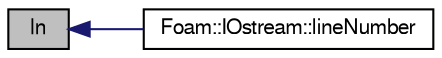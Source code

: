 digraph "ln"
{
  bgcolor="transparent";
  edge [fontname="FreeSans",fontsize="10",labelfontname="FreeSans",labelfontsize="10"];
  node [fontname="FreeSans",fontsize="10",shape=record];
  rankdir="LR";
  Node1 [label="ln",height=0.2,width=0.4,color="black", fillcolor="grey75", style="filled" fontcolor="black"];
  Node1 -> Node2 [dir="back",color="midnightblue",fontsize="10",style="solid",fontname="FreeSans"];
  Node2 [label="Foam::IOstream::lineNumber",height=0.2,width=0.4,color="black",URL="$a01149.html#aa38e2be17593d4b0f9769e80f4ff2e25",tooltip="Set the stream line number. "];
}
